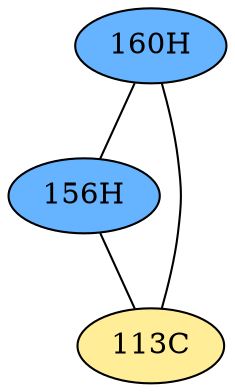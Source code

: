 // The Round Table
graph {
	"160H" [fillcolor="#66B3FF" style=radial]
	"156H" [fillcolor="#66B3FF" style=radial]
	"160H" -- "156H" [penwidth=1]
	"160H" [fillcolor="#66B3FF" style=radial]
	"113C" [fillcolor="#FFED97" style=radial]
	"160H" -- "113C" [penwidth=1]
	"156H" [fillcolor="#66B3FF" style=radial]
	"113C" [fillcolor="#FFED97" style=radial]
	"156H" -- "113C" [penwidth=1]
}

